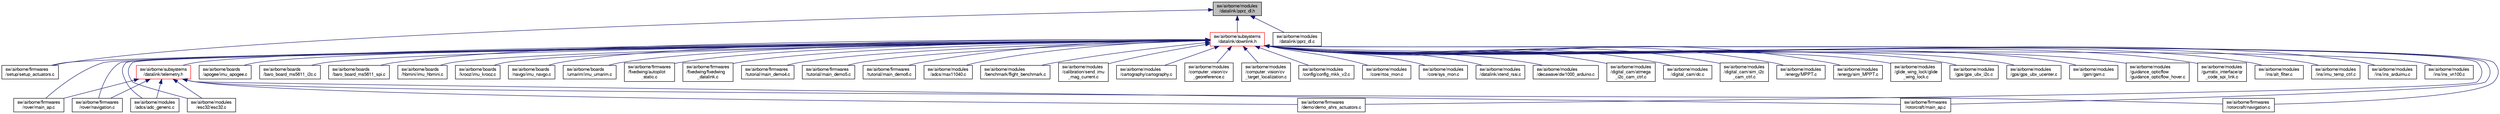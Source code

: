 digraph "sw/airborne/modules/datalink/pprz_dl.h"
{
  edge [fontname="FreeSans",fontsize="10",labelfontname="FreeSans",labelfontsize="10"];
  node [fontname="FreeSans",fontsize="10",shape=record];
  Node1 [label="sw/airborne/modules\l/datalink/pprz_dl.h",height=0.2,width=0.4,color="black", fillcolor="grey75", style="filled", fontcolor="black"];
  Node1 -> Node2 [dir="back",color="midnightblue",fontsize="10",style="solid",fontname="FreeSans"];
  Node2 [label="sw/airborne/firmwares\l/setup/setup_actuators.c",height=0.2,width=0.4,color="black", fillcolor="white", style="filled",URL="$setup__actuators_8c.html"];
  Node1 -> Node3 [dir="back",color="midnightblue",fontsize="10",style="solid",fontname="FreeSans"];
  Node3 [label="sw/airborne/modules\l/datalink/pprz_dl.c",height=0.2,width=0.4,color="black", fillcolor="white", style="filled",URL="$pprz__dl_8c.html"];
  Node1 -> Node4 [dir="back",color="midnightblue",fontsize="10",style="solid",fontname="FreeSans"];
  Node4 [label="sw/airborne/subsystems\l/datalink/downlink.h",height=0.2,width=0.4,color="red", fillcolor="white", style="filled",URL="$downlink_8h.html",tooltip="Common code for AP and FBW telemetry. "];
  Node4 -> Node5 [dir="back",color="midnightblue",fontsize="10",style="solid",fontname="FreeSans"];
  Node5 [label="sw/airborne/subsystems\l/datalink/telemetry.h",height=0.2,width=0.4,color="red", fillcolor="white", style="filled",URL="$telemetry_8h.html",tooltip="Periodic telemetry system header (includes downlink utility and generated code). "];
  Node5 -> Node6 [dir="back",color="midnightblue",fontsize="10",style="solid",fontname="FreeSans"];
  Node6 [label="sw/airborne/firmwares\l/demo/demo_ahrs_actuators.c",height=0.2,width=0.4,color="black", fillcolor="white", style="filled",URL="$demo__ahrs__actuators_8c.html",tooltip="Demo prog with ahrs and simple roll/pitch commands to actuators. "];
  Node5 -> Node7 [dir="back",color="midnightblue",fontsize="10",style="solid",fontname="FreeSans"];
  Node7 [label="sw/airborne/firmwares\l/rotorcraft/main_ap.c",height=0.2,width=0.4,color="black", fillcolor="white", style="filled",URL="$rotorcraft_2main__ap_8c.html",tooltip="Rotorcraft main loop. "];
  Node5 -> Node8 [dir="back",color="midnightblue",fontsize="10",style="solid",fontname="FreeSans"];
  Node8 [label="sw/airborne/firmwares\l/rotorcraft/navigation.c",height=0.2,width=0.4,color="black", fillcolor="white", style="filled",URL="$rotorcraft_2navigation_8c.html",tooltip="Rotorcraft navigation functions. "];
  Node5 -> Node9 [dir="back",color="midnightblue",fontsize="10",style="solid",fontname="FreeSans"];
  Node9 [label="sw/airborne/firmwares\l/rover/main_ap.c",height=0.2,width=0.4,color="black", fillcolor="white", style="filled",URL="$rover_2main__ap_8c.html",tooltip="Rover main loop. "];
  Node5 -> Node10 [dir="back",color="midnightblue",fontsize="10",style="solid",fontname="FreeSans"];
  Node10 [label="sw/airborne/firmwares\l/rover/navigation.c",height=0.2,width=0.4,color="black", fillcolor="white", style="filled",URL="$rover_2navigation_8c.html",tooltip="Rover navigation functions. "];
  Node5 -> Node11 [dir="back",color="midnightblue",fontsize="10",style="solid",fontname="FreeSans"];
  Node11 [label="sw/airborne/modules\l/adcs/adc_generic.c",height=0.2,width=0.4,color="black", fillcolor="white", style="filled",URL="$adc__generic_8c.html",tooltip="This module can be used to read one or two values from the ADC channels in a generic way..."];
  Node5 -> Node12 [dir="back",color="midnightblue",fontsize="10",style="solid",fontname="FreeSans"];
  Node12 [label="sw/airborne/modules\l/esc32/esc32.c",height=0.2,width=0.4,color="black", fillcolor="white", style="filled",URL="$esc32_8c.html"];
  Node4 -> Node13 [dir="back",color="midnightblue",fontsize="10",style="solid",fontname="FreeSans"];
  Node13 [label="sw/airborne/boards\l/apogee/imu_apogee.c",height=0.2,width=0.4,color="black", fillcolor="white", style="filled",URL="$imu__apogee_8c.html",tooltip="Driver for the IMU on the Apogee board. "];
  Node4 -> Node14 [dir="back",color="midnightblue",fontsize="10",style="solid",fontname="FreeSans"];
  Node14 [label="sw/airborne/boards\l/baro_board_ms5611_i2c.c",height=0.2,width=0.4,color="black", fillcolor="white", style="filled",URL="$baro__board__ms5611__i2c_8c.html",tooltip="Driver for onboard MS5611 baro via I2C. "];
  Node4 -> Node15 [dir="back",color="midnightblue",fontsize="10",style="solid",fontname="FreeSans"];
  Node15 [label="sw/airborne/boards\l/baro_board_ms5611_spi.c",height=0.2,width=0.4,color="black", fillcolor="white", style="filled",URL="$baro__board__ms5611__spi_8c.html",tooltip="Driver for onboard MS5611 baro via SPI. "];
  Node4 -> Node16 [dir="back",color="midnightblue",fontsize="10",style="solid",fontname="FreeSans"];
  Node16 [label="sw/airborne/boards\l/hbmini/imu_hbmini.c",height=0.2,width=0.4,color="black", fillcolor="white", style="filled",URL="$imu__hbmini_8c.html",tooltip="Driver for the IMU on the Hbmini board. "];
  Node4 -> Node17 [dir="back",color="midnightblue",fontsize="10",style="solid",fontname="FreeSans"];
  Node17 [label="sw/airborne/boards\l/krooz/imu_krooz.c",height=0.2,width=0.4,color="black", fillcolor="white", style="filled",URL="$imu__krooz_8c.html",tooltip="Driver for the IMU on the KroozSD board. "];
  Node4 -> Node18 [dir="back",color="midnightblue",fontsize="10",style="solid",fontname="FreeSans"];
  Node18 [label="sw/airborne/boards\l/navgo/imu_navgo.c",height=0.2,width=0.4,color="black", fillcolor="white", style="filled",URL="$imu__navgo_8c.html",tooltip="Driver for the IMU on the NavGo board. "];
  Node4 -> Node19 [dir="back",color="midnightblue",fontsize="10",style="solid",fontname="FreeSans"];
  Node19 [label="sw/airborne/boards\l/umarim/imu_umarim.c",height=0.2,width=0.4,color="black", fillcolor="white", style="filled",URL="$imu__umarim_8c.html",tooltip="Driver for the IMU on the Umarim board. "];
  Node4 -> Node6 [dir="back",color="midnightblue",fontsize="10",style="solid",fontname="FreeSans"];
  Node4 -> Node20 [dir="back",color="midnightblue",fontsize="10",style="solid",fontname="FreeSans"];
  Node20 [label="sw/airborne/firmwares\l/fixedwing/autopilot\l_static.c",height=0.2,width=0.4,color="black", fillcolor="white", style="filled",URL="$fixedwing_2autopilot__static_8c.html"];
  Node4 -> Node21 [dir="back",color="midnightblue",fontsize="10",style="solid",fontname="FreeSans"];
  Node21 [label="sw/airborne/firmwares\l/fixedwing/fixedwing\l_datalink.c",height=0.2,width=0.4,color="black", fillcolor="white", style="filled",URL="$fixedwing__datalink_8c.html",tooltip="Handling of messages coming from ground and other A/Cs. "];
  Node4 -> Node7 [dir="back",color="midnightblue",fontsize="10",style="solid",fontname="FreeSans"];
  Node4 -> Node8 [dir="back",color="midnightblue",fontsize="10",style="solid",fontname="FreeSans"];
  Node4 -> Node9 [dir="back",color="midnightblue",fontsize="10",style="solid",fontname="FreeSans"];
  Node4 -> Node10 [dir="back",color="midnightblue",fontsize="10",style="solid",fontname="FreeSans"];
  Node4 -> Node2 [dir="back",color="midnightblue",fontsize="10",style="solid",fontname="FreeSans"];
  Node4 -> Node22 [dir="back",color="midnightblue",fontsize="10",style="solid",fontname="FreeSans"];
  Node22 [label="sw/airborne/firmwares\l/tutorial/main_demo4.c",height=0.2,width=0.4,color="black", fillcolor="white", style="filled",URL="$main__demo4_8c.html"];
  Node4 -> Node23 [dir="back",color="midnightblue",fontsize="10",style="solid",fontname="FreeSans"];
  Node23 [label="sw/airborne/firmwares\l/tutorial/main_demo5.c",height=0.2,width=0.4,color="black", fillcolor="white", style="filled",URL="$main__demo5_8c.html"];
  Node4 -> Node24 [dir="back",color="midnightblue",fontsize="10",style="solid",fontname="FreeSans"];
  Node24 [label="sw/airborne/firmwares\l/tutorial/main_demo6.c",height=0.2,width=0.4,color="black", fillcolor="white", style="filled",URL="$main__demo6_8c.html"];
  Node4 -> Node11 [dir="back",color="midnightblue",fontsize="10",style="solid",fontname="FreeSans"];
  Node4 -> Node25 [dir="back",color="midnightblue",fontsize="10",style="solid",fontname="FreeSans"];
  Node25 [label="sw/airborne/modules\l/adcs/max11040.c",height=0.2,width=0.4,color="black", fillcolor="white", style="filled",URL="$max11040_8c.html",tooltip="Maxim MAX11040 ADC hw interface. "];
  Node4 -> Node26 [dir="back",color="midnightblue",fontsize="10",style="solid",fontname="FreeSans"];
  Node26 [label="sw/airborne/modules\l/benchmark/flight_benchmark.c",height=0.2,width=0.4,color="black", fillcolor="white", style="filled",URL="$flight__benchmark_8c.html"];
  Node4 -> Node27 [dir="back",color="midnightblue",fontsize="10",style="solid",fontname="FreeSans"];
  Node27 [label="sw/airborne/modules\l/calibration/send_imu\l_mag_current.c",height=0.2,width=0.4,color="black", fillcolor="white", style="filled",URL="$send__imu__mag__current_8c.html",tooltip="Enables sending of IMU_MAG_CURRENT_CALIBRATION message. "];
  Node4 -> Node28 [dir="back",color="midnightblue",fontsize="10",style="solid",fontname="FreeSans"];
  Node28 [label="sw/airborne/modules\l/cartography/cartography.c",height=0.2,width=0.4,color="black", fillcolor="white", style="filled",URL="$cartography_8c.html",tooltip="Navigation functions for cartography of the ground. "];
  Node4 -> Node29 [dir="back",color="midnightblue",fontsize="10",style="solid",fontname="FreeSans"];
  Node29 [label="sw/airborne/modules\l/computer_vision/cv\l_georeference.c",height=0.2,width=0.4,color="black", fillcolor="white", style="filled",URL="$cv__georeference_8c.html"];
  Node4 -> Node30 [dir="back",color="midnightblue",fontsize="10",style="solid",fontname="FreeSans"];
  Node30 [label="sw/airborne/modules\l/computer_vision/cv\l_target_localization.c",height=0.2,width=0.4,color="black", fillcolor="white", style="filled",URL="$cv__target__localization_8c.html"];
  Node4 -> Node31 [dir="back",color="midnightblue",fontsize="10",style="solid",fontname="FreeSans"];
  Node31 [label="sw/airborne/modules\l/config/config_mkk_v2.c",height=0.2,width=0.4,color="black", fillcolor="white", style="filled",URL="$config__mkk__v2_8c.html"];
  Node4 -> Node32 [dir="back",color="midnightblue",fontsize="10",style="solid",fontname="FreeSans"];
  Node32 [label="sw/airborne/modules\l/core/rtos_mon.c",height=0.2,width=0.4,color="black", fillcolor="white", style="filled",URL="$rtos__mon_8c.html"];
  Node4 -> Node33 [dir="back",color="midnightblue",fontsize="10",style="solid",fontname="FreeSans"];
  Node33 [label="sw/airborne/modules\l/core/sys_mon.c",height=0.2,width=0.4,color="black", fillcolor="white", style="filled",URL="$sys__mon_8c.html",tooltip="System monitoring for bare metal targets return cpu load, average exec time, ... "];
  Node4 -> Node34 [dir="back",color="midnightblue",fontsize="10",style="solid",fontname="FreeSans"];
  Node34 [label="sw/airborne/modules\l/datalink/xtend_rssi.c",height=0.2,width=0.4,color="black", fillcolor="white", style="filled",URL="$xtend__rssi_8c.html",tooltip="This measures the rssi pwm signal from a Digi XTend radio modem and sends a message with the info..."];
  Node4 -> Node35 [dir="back",color="midnightblue",fontsize="10",style="solid",fontname="FreeSans"];
  Node35 [label="sw/airborne/modules\l/decawave/dw1000_arduino.c",height=0.2,width=0.4,color="black", fillcolor="white", style="filled",URL="$dw1000__arduino_8c.html"];
  Node4 -> Node36 [dir="back",color="midnightblue",fontsize="10",style="solid",fontname="FreeSans"];
  Node36 [label="sw/airborne/modules\l/digital_cam/atmega\l_i2c_cam_ctrl.c",height=0.2,width=0.4,color="black", fillcolor="white", style="filled",URL="$atmega__i2c__cam__ctrl_8c.html",tooltip="Interface with digital camera though AVR AtMega chip. "];
  Node4 -> Node37 [dir="back",color="midnightblue",fontsize="10",style="solid",fontname="FreeSans"];
  Node37 [label="sw/airborne/modules\l/digital_cam/dc.c",height=0.2,width=0.4,color="black", fillcolor="white", style="filled",URL="$dc_8c.html",tooltip="Standard Digital Camera Control Interface. "];
  Node4 -> Node38 [dir="back",color="midnightblue",fontsize="10",style="solid",fontname="FreeSans"];
  Node38 [label="sw/airborne/modules\l/digital_cam/sim_i2c\l_cam_ctrl.c",height=0.2,width=0.4,color="black", fillcolor="white", style="filled",URL="$sim__i2c__cam__ctrl_8c.html",tooltip="Simulated Interface with digital camera. "];
  Node4 -> Node39 [dir="back",color="midnightblue",fontsize="10",style="solid",fontname="FreeSans"];
  Node39 [label="sw/airborne/modules\l/energy/MPPT.c",height=0.2,width=0.4,color="black", fillcolor="white", style="filled",URL="$MPPT_8c.html",tooltip="Solar cells MPTT monitoring. "];
  Node4 -> Node40 [dir="back",color="midnightblue",fontsize="10",style="solid",fontname="FreeSans"];
  Node40 [label="sw/airborne/modules\l/energy/sim_MPPT.c",height=0.2,width=0.4,color="black", fillcolor="white", style="filled",URL="$sim__MPPT_8c.html"];
  Node4 -> Node12 [dir="back",color="midnightblue",fontsize="10",style="solid",fontname="FreeSans"];
  Node4 -> Node41 [dir="back",color="midnightblue",fontsize="10",style="solid",fontname="FreeSans"];
  Node41 [label="sw/airborne/modules\l/glide_wing_lock/glide\l_wing_lock.c",height=0.2,width=0.4,color="black", fillcolor="white", style="filled",URL="$glide__wing__lock_8c.html"];
  Node4 -> Node42 [dir="back",color="midnightblue",fontsize="10",style="solid",fontname="FreeSans"];
  Node42 [label="sw/airborne/modules\l/gps/gps_ubx_i2c.c",height=0.2,width=0.4,color="black", fillcolor="white", style="filled",URL="$gps__ubx__i2c_8c.html",tooltip="pprz link device for Ublox over I2C "];
  Node4 -> Node43 [dir="back",color="midnightblue",fontsize="10",style="solid",fontname="FreeSans"];
  Node43 [label="sw/airborne/modules\l/gps/gps_ubx_ucenter.c",height=0.2,width=0.4,color="black", fillcolor="white", style="filled",URL="$gps__ubx__ucenter_8c.html",tooltip="Configure Ublox GPS. "];
  Node4 -> Node44 [dir="back",color="midnightblue",fontsize="10",style="solid",fontname="FreeSans"];
  Node44 [label="sw/airborne/modules\l/gsm/gsm.c",height=0.2,width=0.4,color="black", fillcolor="white", style="filled",URL="$gsm_8c.html"];
  Node4 -> Node45 [dir="back",color="midnightblue",fontsize="10",style="solid",fontname="FreeSans"];
  Node45 [label="sw/airborne/modules\l/guidance_opticflow\l/guidance_opticflow_hover.c",height=0.2,width=0.4,color="black", fillcolor="white", style="filled",URL="$guidance__opticflow__hover_8c.html",tooltip="Optical-flow based control for Linux based systems. "];
  Node4 -> Node46 [dir="back",color="midnightblue",fontsize="10",style="solid",fontname="FreeSans"];
  Node46 [label="sw/airborne/modules\l/gumstix_interface/qr\l_code_spi_link.c",height=0.2,width=0.4,color="black", fillcolor="white", style="filled",URL="$qr__code__spi__link_8c.html"];
  Node4 -> Node47 [dir="back",color="midnightblue",fontsize="10",style="solid",fontname="FreeSans"];
  Node47 [label="sw/airborne/modules\l/ins/alt_filter.c",height=0.2,width=0.4,color="black", fillcolor="white", style="filled",URL="$alt__filter_8c.html"];
  Node4 -> Node48 [dir="back",color="midnightblue",fontsize="10",style="solid",fontname="FreeSans"];
  Node48 [label="sw/airborne/modules\l/ins/imu_temp_ctrl.c",height=0.2,width=0.4,color="black", fillcolor="white", style="filled",URL="$imu__temp__ctrl_8c.html",tooltip="INS temperature control on pwm 6 for Bebop2, pwm 10 for DISCO. "];
  Node4 -> Node49 [dir="back",color="midnightblue",fontsize="10",style="solid",fontname="FreeSans"];
  Node49 [label="sw/airborne/modules\l/ins/ins_arduimu.c",height=0.2,width=0.4,color="black", fillcolor="white", style="filled",URL="$modules_2ins_2ins__arduimu_8c.html"];
  Node4 -> Node50 [dir="back",color="midnightblue",fontsize="10",style="solid",fontname="FreeSans"];
  Node50 [label="sw/airborne/modules\l/ins/ins_vn100.c",height=0.2,width=0.4,color="black", fillcolor="white", style="filled",URL="$ins__vn100_8c.html"];
}
